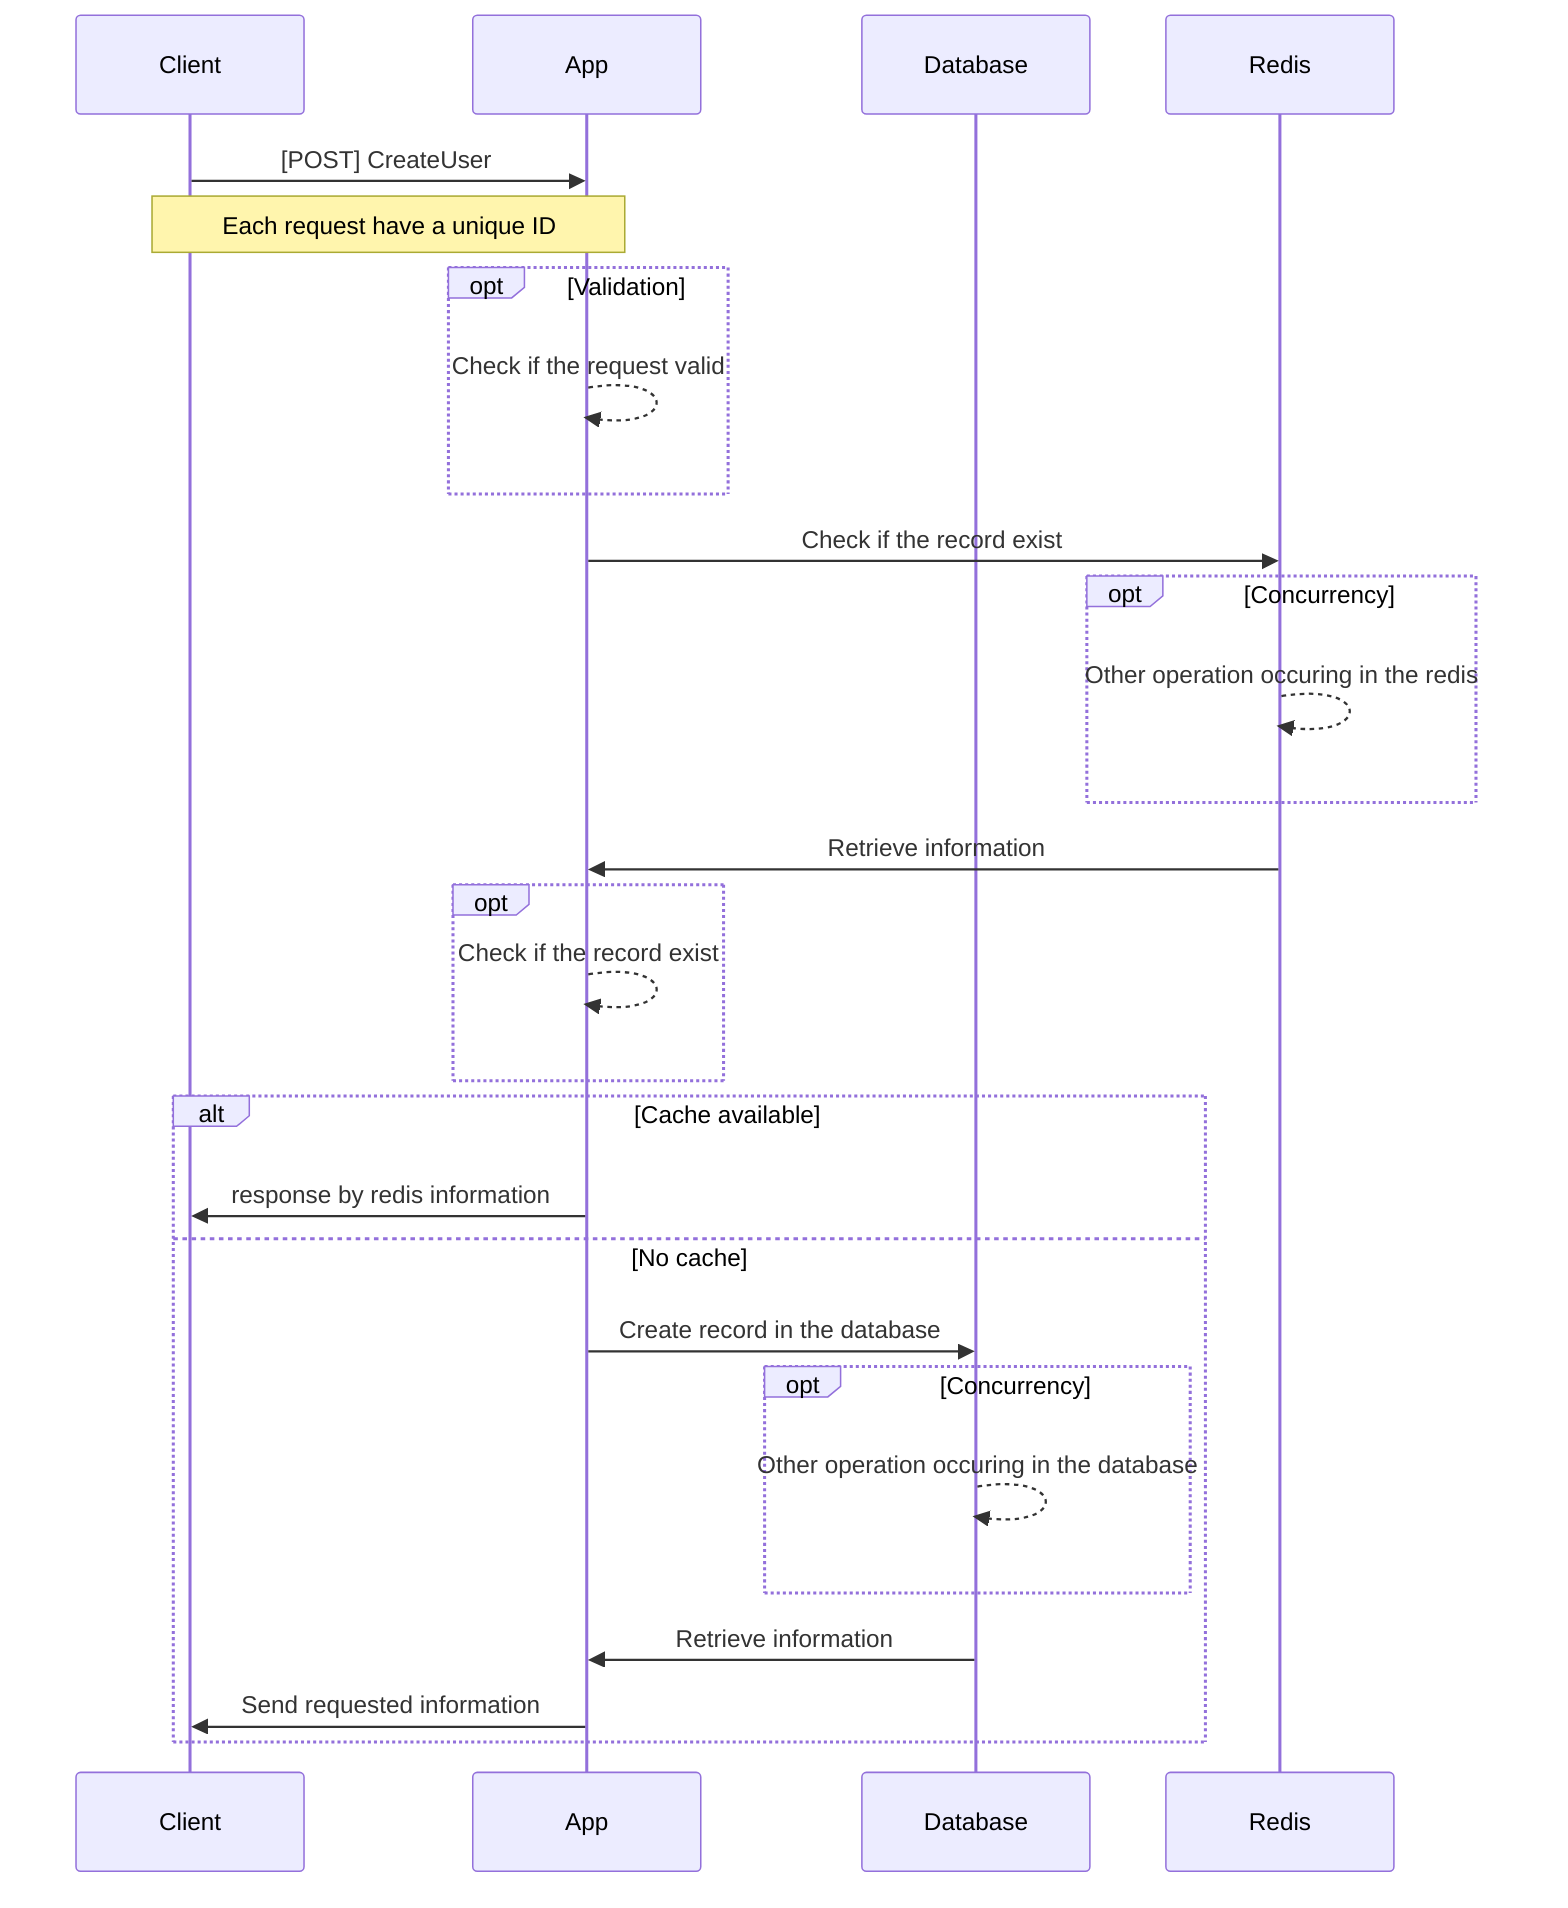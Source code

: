 sequenceDiagram
  participant C as Client
  participant A as App
  participant B as Database
  participant R as Redis

  C ->> A : [POST] CreateUser
  Note over C,A : Each request have a unique ID
  opt Validation
    A -->> A : Check if the request valid
  end
  A ->> R : Check if the record exist
  opt Concurrency
    R -->> R : Other operation occuring in the redis
  end
  R ->> A : Retrieve information
  opt 
    A -->> A : Check if the record exist
  end
  alt Cache available
    A ->> C: response by redis information
  else No cache
    A ->> B : Create record in the database
    opt Concurrency
      B -->> B : Other operation occuring in the database
    end
  B ->> A : Retrieve information
  A ->> C : Send requested information
  end